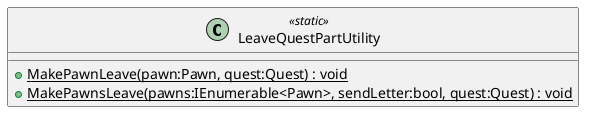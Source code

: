 @startuml
class LeaveQuestPartUtility <<static>> {
    + {static} MakePawnLeave(pawn:Pawn, quest:Quest) : void
    + {static} MakePawnsLeave(pawns:IEnumerable<Pawn>, sendLetter:bool, quest:Quest) : void
}
@enduml
